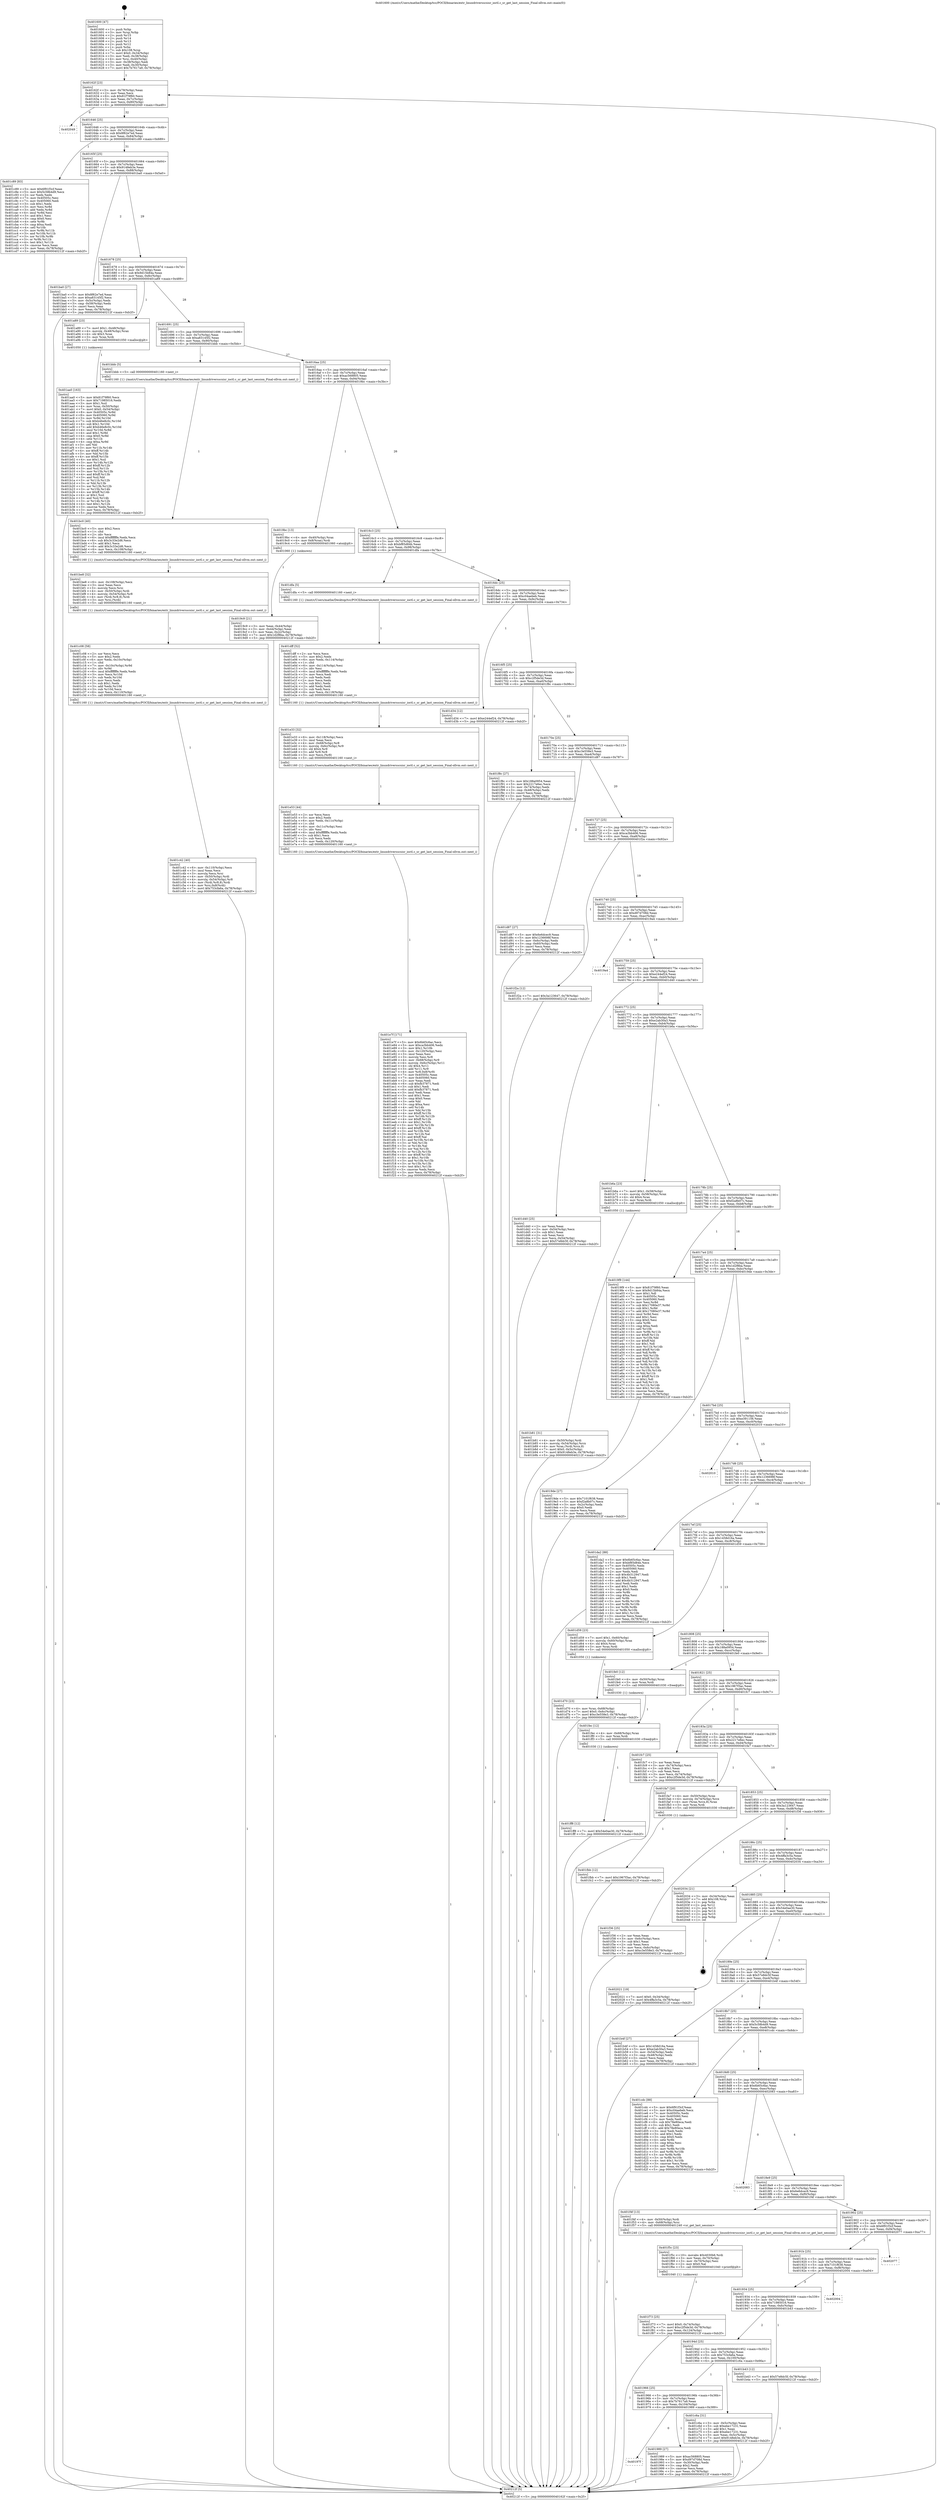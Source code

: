 digraph "0x401600" {
  label = "0x401600 (/mnt/c/Users/mathe/Desktop/tcc/POCII/binaries/extr_linuxdriversscsisr_ioctl.c_sr_get_last_session_Final-ollvm.out::main(0))"
  labelloc = "t"
  node[shape=record]

  Entry [label="",width=0.3,height=0.3,shape=circle,fillcolor=black,style=filled]
  "0x40162f" [label="{
     0x40162f [23]\l
     | [instrs]\l
     &nbsp;&nbsp;0x40162f \<+3\>: mov -0x78(%rbp),%eax\l
     &nbsp;&nbsp;0x401632 \<+2\>: mov %eax,%ecx\l
     &nbsp;&nbsp;0x401634 \<+6\>: sub $0x81f79f60,%ecx\l
     &nbsp;&nbsp;0x40163a \<+3\>: mov %eax,-0x7c(%rbp)\l
     &nbsp;&nbsp;0x40163d \<+3\>: mov %ecx,-0x80(%rbp)\l
     &nbsp;&nbsp;0x401640 \<+6\>: je 0000000000402049 \<main+0xa49\>\l
  }"]
  "0x402049" [label="{
     0x402049\l
  }", style=dashed]
  "0x401646" [label="{
     0x401646 [25]\l
     | [instrs]\l
     &nbsp;&nbsp;0x401646 \<+5\>: jmp 000000000040164b \<main+0x4b\>\l
     &nbsp;&nbsp;0x40164b \<+3\>: mov -0x7c(%rbp),%eax\l
     &nbsp;&nbsp;0x40164e \<+5\>: sub $0x8f62e7ed,%eax\l
     &nbsp;&nbsp;0x401653 \<+6\>: mov %eax,-0x84(%rbp)\l
     &nbsp;&nbsp;0x401659 \<+6\>: je 0000000000401c89 \<main+0x689\>\l
  }"]
  Exit [label="",width=0.3,height=0.3,shape=circle,fillcolor=black,style=filled,peripheries=2]
  "0x401c89" [label="{
     0x401c89 [83]\l
     | [instrs]\l
     &nbsp;&nbsp;0x401c89 \<+5\>: mov $0x6f91f3cf,%eax\l
     &nbsp;&nbsp;0x401c8e \<+5\>: mov $0x5c58b4d9,%ecx\l
     &nbsp;&nbsp;0x401c93 \<+2\>: xor %edx,%edx\l
     &nbsp;&nbsp;0x401c95 \<+7\>: mov 0x40505c,%esi\l
     &nbsp;&nbsp;0x401c9c \<+7\>: mov 0x405060,%edi\l
     &nbsp;&nbsp;0x401ca3 \<+3\>: sub $0x1,%edx\l
     &nbsp;&nbsp;0x401ca6 \<+3\>: mov %esi,%r8d\l
     &nbsp;&nbsp;0x401ca9 \<+3\>: add %edx,%r8d\l
     &nbsp;&nbsp;0x401cac \<+4\>: imul %r8d,%esi\l
     &nbsp;&nbsp;0x401cb0 \<+3\>: and $0x1,%esi\l
     &nbsp;&nbsp;0x401cb3 \<+3\>: cmp $0x0,%esi\l
     &nbsp;&nbsp;0x401cb6 \<+4\>: sete %r9b\l
     &nbsp;&nbsp;0x401cba \<+3\>: cmp $0xa,%edi\l
     &nbsp;&nbsp;0x401cbd \<+4\>: setl %r10b\l
     &nbsp;&nbsp;0x401cc1 \<+3\>: mov %r9b,%r11b\l
     &nbsp;&nbsp;0x401cc4 \<+3\>: and %r10b,%r11b\l
     &nbsp;&nbsp;0x401cc7 \<+3\>: xor %r10b,%r9b\l
     &nbsp;&nbsp;0x401cca \<+3\>: or %r9b,%r11b\l
     &nbsp;&nbsp;0x401ccd \<+4\>: test $0x1,%r11b\l
     &nbsp;&nbsp;0x401cd1 \<+3\>: cmovne %ecx,%eax\l
     &nbsp;&nbsp;0x401cd4 \<+3\>: mov %eax,-0x78(%rbp)\l
     &nbsp;&nbsp;0x401cd7 \<+5\>: jmp 000000000040212f \<main+0xb2f\>\l
  }"]
  "0x40165f" [label="{
     0x40165f [25]\l
     | [instrs]\l
     &nbsp;&nbsp;0x40165f \<+5\>: jmp 0000000000401664 \<main+0x64\>\l
     &nbsp;&nbsp;0x401664 \<+3\>: mov -0x7c(%rbp),%eax\l
     &nbsp;&nbsp;0x401667 \<+5\>: sub $0x9148eb3e,%eax\l
     &nbsp;&nbsp;0x40166c \<+6\>: mov %eax,-0x88(%rbp)\l
     &nbsp;&nbsp;0x401672 \<+6\>: je 0000000000401ba0 \<main+0x5a0\>\l
  }"]
  "0x401ff8" [label="{
     0x401ff8 [12]\l
     | [instrs]\l
     &nbsp;&nbsp;0x401ff8 \<+7\>: movl $0x54e0ae30,-0x78(%rbp)\l
     &nbsp;&nbsp;0x401fff \<+5\>: jmp 000000000040212f \<main+0xb2f\>\l
  }"]
  "0x401ba0" [label="{
     0x401ba0 [27]\l
     | [instrs]\l
     &nbsp;&nbsp;0x401ba0 \<+5\>: mov $0x8f62e7ed,%eax\l
     &nbsp;&nbsp;0x401ba5 \<+5\>: mov $0xa83145f2,%ecx\l
     &nbsp;&nbsp;0x401baa \<+3\>: mov -0x5c(%rbp),%edx\l
     &nbsp;&nbsp;0x401bad \<+3\>: cmp -0x58(%rbp),%edx\l
     &nbsp;&nbsp;0x401bb0 \<+3\>: cmovl %ecx,%eax\l
     &nbsp;&nbsp;0x401bb3 \<+3\>: mov %eax,-0x78(%rbp)\l
     &nbsp;&nbsp;0x401bb6 \<+5\>: jmp 000000000040212f \<main+0xb2f\>\l
  }"]
  "0x401678" [label="{
     0x401678 [25]\l
     | [instrs]\l
     &nbsp;&nbsp;0x401678 \<+5\>: jmp 000000000040167d \<main+0x7d\>\l
     &nbsp;&nbsp;0x40167d \<+3\>: mov -0x7c(%rbp),%eax\l
     &nbsp;&nbsp;0x401680 \<+5\>: sub $0x9d15b84a,%eax\l
     &nbsp;&nbsp;0x401685 \<+6\>: mov %eax,-0x8c(%rbp)\l
     &nbsp;&nbsp;0x40168b \<+6\>: je 0000000000401a89 \<main+0x489\>\l
  }"]
  "0x401fec" [label="{
     0x401fec [12]\l
     | [instrs]\l
     &nbsp;&nbsp;0x401fec \<+4\>: mov -0x68(%rbp),%rax\l
     &nbsp;&nbsp;0x401ff0 \<+3\>: mov %rax,%rdi\l
     &nbsp;&nbsp;0x401ff3 \<+5\>: call 0000000000401030 \<free@plt\>\l
     | [calls]\l
     &nbsp;&nbsp;0x401030 \{1\} (unknown)\l
  }"]
  "0x401a89" [label="{
     0x401a89 [23]\l
     | [instrs]\l
     &nbsp;&nbsp;0x401a89 \<+7\>: movl $0x1,-0x48(%rbp)\l
     &nbsp;&nbsp;0x401a90 \<+4\>: movslq -0x48(%rbp),%rax\l
     &nbsp;&nbsp;0x401a94 \<+4\>: shl $0x3,%rax\l
     &nbsp;&nbsp;0x401a98 \<+3\>: mov %rax,%rdi\l
     &nbsp;&nbsp;0x401a9b \<+5\>: call 0000000000401050 \<malloc@plt\>\l
     | [calls]\l
     &nbsp;&nbsp;0x401050 \{1\} (unknown)\l
  }"]
  "0x401691" [label="{
     0x401691 [25]\l
     | [instrs]\l
     &nbsp;&nbsp;0x401691 \<+5\>: jmp 0000000000401696 \<main+0x96\>\l
     &nbsp;&nbsp;0x401696 \<+3\>: mov -0x7c(%rbp),%eax\l
     &nbsp;&nbsp;0x401699 \<+5\>: sub $0xa83145f2,%eax\l
     &nbsp;&nbsp;0x40169e \<+6\>: mov %eax,-0x90(%rbp)\l
     &nbsp;&nbsp;0x4016a4 \<+6\>: je 0000000000401bbb \<main+0x5bb\>\l
  }"]
  "0x401fbb" [label="{
     0x401fbb [12]\l
     | [instrs]\l
     &nbsp;&nbsp;0x401fbb \<+7\>: movl $0x1967f3ac,-0x78(%rbp)\l
     &nbsp;&nbsp;0x401fc2 \<+5\>: jmp 000000000040212f \<main+0xb2f\>\l
  }"]
  "0x401bbb" [label="{
     0x401bbb [5]\l
     | [instrs]\l
     &nbsp;&nbsp;0x401bbb \<+5\>: call 0000000000401160 \<next_i\>\l
     | [calls]\l
     &nbsp;&nbsp;0x401160 \{1\} (/mnt/c/Users/mathe/Desktop/tcc/POCII/binaries/extr_linuxdriversscsisr_ioctl.c_sr_get_last_session_Final-ollvm.out::next_i)\l
  }"]
  "0x4016aa" [label="{
     0x4016aa [25]\l
     | [instrs]\l
     &nbsp;&nbsp;0x4016aa \<+5\>: jmp 00000000004016af \<main+0xaf\>\l
     &nbsp;&nbsp;0x4016af \<+3\>: mov -0x7c(%rbp),%eax\l
     &nbsp;&nbsp;0x4016b2 \<+5\>: sub $0xac568805,%eax\l
     &nbsp;&nbsp;0x4016b7 \<+6\>: mov %eax,-0x94(%rbp)\l
     &nbsp;&nbsp;0x4016bd \<+6\>: je 00000000004019bc \<main+0x3bc\>\l
  }"]
  "0x401f73" [label="{
     0x401f73 [25]\l
     | [instrs]\l
     &nbsp;&nbsp;0x401f73 \<+7\>: movl $0x0,-0x74(%rbp)\l
     &nbsp;&nbsp;0x401f7a \<+7\>: movl $0xc2f5de3d,-0x78(%rbp)\l
     &nbsp;&nbsp;0x401f81 \<+6\>: mov %eax,-0x124(%rbp)\l
     &nbsp;&nbsp;0x401f87 \<+5\>: jmp 000000000040212f \<main+0xb2f\>\l
  }"]
  "0x4019bc" [label="{
     0x4019bc [13]\l
     | [instrs]\l
     &nbsp;&nbsp;0x4019bc \<+4\>: mov -0x40(%rbp),%rax\l
     &nbsp;&nbsp;0x4019c0 \<+4\>: mov 0x8(%rax),%rdi\l
     &nbsp;&nbsp;0x4019c4 \<+5\>: call 0000000000401060 \<atoi@plt\>\l
     | [calls]\l
     &nbsp;&nbsp;0x401060 \{1\} (unknown)\l
  }"]
  "0x4016c3" [label="{
     0x4016c3 [25]\l
     | [instrs]\l
     &nbsp;&nbsp;0x4016c3 \<+5\>: jmp 00000000004016c8 \<main+0xc8\>\l
     &nbsp;&nbsp;0x4016c8 \<+3\>: mov -0x7c(%rbp),%eax\l
     &nbsp;&nbsp;0x4016cb \<+5\>: sub $0xbf85d84b,%eax\l
     &nbsp;&nbsp;0x4016d0 \<+6\>: mov %eax,-0x98(%rbp)\l
     &nbsp;&nbsp;0x4016d6 \<+6\>: je 0000000000401dfa \<main+0x7fa\>\l
  }"]
  "0x401f5c" [label="{
     0x401f5c [23]\l
     | [instrs]\l
     &nbsp;&nbsp;0x401f5c \<+10\>: movabs $0x4030b6,%rdi\l
     &nbsp;&nbsp;0x401f66 \<+3\>: mov %eax,-0x70(%rbp)\l
     &nbsp;&nbsp;0x401f69 \<+3\>: mov -0x70(%rbp),%esi\l
     &nbsp;&nbsp;0x401f6c \<+2\>: mov $0x0,%al\l
     &nbsp;&nbsp;0x401f6e \<+5\>: call 0000000000401040 \<printf@plt\>\l
     | [calls]\l
     &nbsp;&nbsp;0x401040 \{1\} (unknown)\l
  }"]
  "0x401dfa" [label="{
     0x401dfa [5]\l
     | [instrs]\l
     &nbsp;&nbsp;0x401dfa \<+5\>: call 0000000000401160 \<next_i\>\l
     | [calls]\l
     &nbsp;&nbsp;0x401160 \{1\} (/mnt/c/Users/mathe/Desktop/tcc/POCII/binaries/extr_linuxdriversscsisr_ioctl.c_sr_get_last_session_Final-ollvm.out::next_i)\l
  }"]
  "0x4016dc" [label="{
     0x4016dc [25]\l
     | [instrs]\l
     &nbsp;&nbsp;0x4016dc \<+5\>: jmp 00000000004016e1 \<main+0xe1\>\l
     &nbsp;&nbsp;0x4016e1 \<+3\>: mov -0x7c(%rbp),%eax\l
     &nbsp;&nbsp;0x4016e4 \<+5\>: sub $0xc04aebeb,%eax\l
     &nbsp;&nbsp;0x4016e9 \<+6\>: mov %eax,-0x9c(%rbp)\l
     &nbsp;&nbsp;0x4016ef \<+6\>: je 0000000000401d34 \<main+0x734\>\l
  }"]
  "0x401e7f" [label="{
     0x401e7f [171]\l
     | [instrs]\l
     &nbsp;&nbsp;0x401e7f \<+5\>: mov $0x6b65c6ac,%ecx\l
     &nbsp;&nbsp;0x401e84 \<+5\>: mov $0xca3bb406,%edx\l
     &nbsp;&nbsp;0x401e89 \<+3\>: mov $0x1,%r10b\l
     &nbsp;&nbsp;0x401e8c \<+6\>: mov -0x120(%rbp),%esi\l
     &nbsp;&nbsp;0x401e92 \<+3\>: imul %eax,%esi\l
     &nbsp;&nbsp;0x401e95 \<+3\>: movslq %esi,%r8\l
     &nbsp;&nbsp;0x401e98 \<+4\>: mov -0x68(%rbp),%r9\l
     &nbsp;&nbsp;0x401e9c \<+4\>: movslq -0x6c(%rbp),%r11\l
     &nbsp;&nbsp;0x401ea0 \<+4\>: shl $0x4,%r11\l
     &nbsp;&nbsp;0x401ea4 \<+3\>: add %r11,%r9\l
     &nbsp;&nbsp;0x401ea7 \<+4\>: mov %r8,0x8(%r9)\l
     &nbsp;&nbsp;0x401eab \<+7\>: mov 0x40505c,%eax\l
     &nbsp;&nbsp;0x401eb2 \<+7\>: mov 0x405060,%esi\l
     &nbsp;&nbsp;0x401eb9 \<+2\>: mov %eax,%edi\l
     &nbsp;&nbsp;0x401ebb \<+6\>: sub $0xfb37871,%edi\l
     &nbsp;&nbsp;0x401ec1 \<+3\>: sub $0x1,%edi\l
     &nbsp;&nbsp;0x401ec4 \<+6\>: add $0xfb37871,%edi\l
     &nbsp;&nbsp;0x401eca \<+3\>: imul %edi,%eax\l
     &nbsp;&nbsp;0x401ecd \<+3\>: and $0x1,%eax\l
     &nbsp;&nbsp;0x401ed0 \<+3\>: cmp $0x0,%eax\l
     &nbsp;&nbsp;0x401ed3 \<+3\>: sete %bl\l
     &nbsp;&nbsp;0x401ed6 \<+3\>: cmp $0xa,%esi\l
     &nbsp;&nbsp;0x401ed9 \<+4\>: setl %r14b\l
     &nbsp;&nbsp;0x401edd \<+3\>: mov %bl,%r15b\l
     &nbsp;&nbsp;0x401ee0 \<+4\>: xor $0xff,%r15b\l
     &nbsp;&nbsp;0x401ee4 \<+3\>: mov %r14b,%r12b\l
     &nbsp;&nbsp;0x401ee7 \<+4\>: xor $0xff,%r12b\l
     &nbsp;&nbsp;0x401eeb \<+4\>: xor $0x1,%r10b\l
     &nbsp;&nbsp;0x401eef \<+3\>: mov %r15b,%r13b\l
     &nbsp;&nbsp;0x401ef2 \<+4\>: and $0xff,%r13b\l
     &nbsp;&nbsp;0x401ef6 \<+3\>: and %r10b,%bl\l
     &nbsp;&nbsp;0x401ef9 \<+3\>: mov %r12b,%al\l
     &nbsp;&nbsp;0x401efc \<+2\>: and $0xff,%al\l
     &nbsp;&nbsp;0x401efe \<+3\>: and %r10b,%r14b\l
     &nbsp;&nbsp;0x401f01 \<+3\>: or %bl,%r13b\l
     &nbsp;&nbsp;0x401f04 \<+3\>: or %r14b,%al\l
     &nbsp;&nbsp;0x401f07 \<+3\>: xor %al,%r13b\l
     &nbsp;&nbsp;0x401f0a \<+3\>: or %r12b,%r15b\l
     &nbsp;&nbsp;0x401f0d \<+4\>: xor $0xff,%r15b\l
     &nbsp;&nbsp;0x401f11 \<+4\>: or $0x1,%r10b\l
     &nbsp;&nbsp;0x401f15 \<+3\>: and %r10b,%r15b\l
     &nbsp;&nbsp;0x401f18 \<+3\>: or %r15b,%r13b\l
     &nbsp;&nbsp;0x401f1b \<+4\>: test $0x1,%r13b\l
     &nbsp;&nbsp;0x401f1f \<+3\>: cmovne %edx,%ecx\l
     &nbsp;&nbsp;0x401f22 \<+3\>: mov %ecx,-0x78(%rbp)\l
     &nbsp;&nbsp;0x401f25 \<+5\>: jmp 000000000040212f \<main+0xb2f\>\l
  }"]
  "0x401d34" [label="{
     0x401d34 [12]\l
     | [instrs]\l
     &nbsp;&nbsp;0x401d34 \<+7\>: movl $0xe244ef24,-0x78(%rbp)\l
     &nbsp;&nbsp;0x401d3b \<+5\>: jmp 000000000040212f \<main+0xb2f\>\l
  }"]
  "0x4016f5" [label="{
     0x4016f5 [25]\l
     | [instrs]\l
     &nbsp;&nbsp;0x4016f5 \<+5\>: jmp 00000000004016fa \<main+0xfa\>\l
     &nbsp;&nbsp;0x4016fa \<+3\>: mov -0x7c(%rbp),%eax\l
     &nbsp;&nbsp;0x4016fd \<+5\>: sub $0xc2f5de3d,%eax\l
     &nbsp;&nbsp;0x401702 \<+6\>: mov %eax,-0xa0(%rbp)\l
     &nbsp;&nbsp;0x401708 \<+6\>: je 0000000000401f8c \<main+0x98c\>\l
  }"]
  "0x401e53" [label="{
     0x401e53 [44]\l
     | [instrs]\l
     &nbsp;&nbsp;0x401e53 \<+2\>: xor %ecx,%ecx\l
     &nbsp;&nbsp;0x401e55 \<+5\>: mov $0x2,%edx\l
     &nbsp;&nbsp;0x401e5a \<+6\>: mov %edx,-0x11c(%rbp)\l
     &nbsp;&nbsp;0x401e60 \<+1\>: cltd\l
     &nbsp;&nbsp;0x401e61 \<+6\>: mov -0x11c(%rbp),%esi\l
     &nbsp;&nbsp;0x401e67 \<+2\>: idiv %esi\l
     &nbsp;&nbsp;0x401e69 \<+6\>: imul $0xfffffffe,%edx,%edx\l
     &nbsp;&nbsp;0x401e6f \<+3\>: sub $0x1,%ecx\l
     &nbsp;&nbsp;0x401e72 \<+2\>: sub %ecx,%edx\l
     &nbsp;&nbsp;0x401e74 \<+6\>: mov %edx,-0x120(%rbp)\l
     &nbsp;&nbsp;0x401e7a \<+5\>: call 0000000000401160 \<next_i\>\l
     | [calls]\l
     &nbsp;&nbsp;0x401160 \{1\} (/mnt/c/Users/mathe/Desktop/tcc/POCII/binaries/extr_linuxdriversscsisr_ioctl.c_sr_get_last_session_Final-ollvm.out::next_i)\l
  }"]
  "0x401f8c" [label="{
     0x401f8c [27]\l
     | [instrs]\l
     &nbsp;&nbsp;0x401f8c \<+5\>: mov $0x188a0954,%eax\l
     &nbsp;&nbsp;0x401f91 \<+5\>: mov $0x2217e6ec,%ecx\l
     &nbsp;&nbsp;0x401f96 \<+3\>: mov -0x74(%rbp),%edx\l
     &nbsp;&nbsp;0x401f99 \<+3\>: cmp -0x48(%rbp),%edx\l
     &nbsp;&nbsp;0x401f9c \<+3\>: cmovl %ecx,%eax\l
     &nbsp;&nbsp;0x401f9f \<+3\>: mov %eax,-0x78(%rbp)\l
     &nbsp;&nbsp;0x401fa2 \<+5\>: jmp 000000000040212f \<main+0xb2f\>\l
  }"]
  "0x40170e" [label="{
     0x40170e [25]\l
     | [instrs]\l
     &nbsp;&nbsp;0x40170e \<+5\>: jmp 0000000000401713 \<main+0x113\>\l
     &nbsp;&nbsp;0x401713 \<+3\>: mov -0x7c(%rbp),%eax\l
     &nbsp;&nbsp;0x401716 \<+5\>: sub $0xc3e558e3,%eax\l
     &nbsp;&nbsp;0x40171b \<+6\>: mov %eax,-0xa4(%rbp)\l
     &nbsp;&nbsp;0x401721 \<+6\>: je 0000000000401d87 \<main+0x787\>\l
  }"]
  "0x401e33" [label="{
     0x401e33 [32]\l
     | [instrs]\l
     &nbsp;&nbsp;0x401e33 \<+6\>: mov -0x118(%rbp),%ecx\l
     &nbsp;&nbsp;0x401e39 \<+3\>: imul %eax,%ecx\l
     &nbsp;&nbsp;0x401e3c \<+4\>: mov -0x68(%rbp),%r8\l
     &nbsp;&nbsp;0x401e40 \<+4\>: movslq -0x6c(%rbp),%r9\l
     &nbsp;&nbsp;0x401e44 \<+4\>: shl $0x4,%r9\l
     &nbsp;&nbsp;0x401e48 \<+3\>: add %r9,%r8\l
     &nbsp;&nbsp;0x401e4b \<+3\>: mov %ecx,(%r8)\l
     &nbsp;&nbsp;0x401e4e \<+5\>: call 0000000000401160 \<next_i\>\l
     | [calls]\l
     &nbsp;&nbsp;0x401160 \{1\} (/mnt/c/Users/mathe/Desktop/tcc/POCII/binaries/extr_linuxdriversscsisr_ioctl.c_sr_get_last_session_Final-ollvm.out::next_i)\l
  }"]
  "0x401d87" [label="{
     0x401d87 [27]\l
     | [instrs]\l
     &nbsp;&nbsp;0x401d87 \<+5\>: mov $0x6e6dcec9,%eax\l
     &nbsp;&nbsp;0x401d8c \<+5\>: mov $0x1236698f,%ecx\l
     &nbsp;&nbsp;0x401d91 \<+3\>: mov -0x6c(%rbp),%edx\l
     &nbsp;&nbsp;0x401d94 \<+3\>: cmp -0x60(%rbp),%edx\l
     &nbsp;&nbsp;0x401d97 \<+3\>: cmovl %ecx,%eax\l
     &nbsp;&nbsp;0x401d9a \<+3\>: mov %eax,-0x78(%rbp)\l
     &nbsp;&nbsp;0x401d9d \<+5\>: jmp 000000000040212f \<main+0xb2f\>\l
  }"]
  "0x401727" [label="{
     0x401727 [25]\l
     | [instrs]\l
     &nbsp;&nbsp;0x401727 \<+5\>: jmp 000000000040172c \<main+0x12c\>\l
     &nbsp;&nbsp;0x40172c \<+3\>: mov -0x7c(%rbp),%eax\l
     &nbsp;&nbsp;0x40172f \<+5\>: sub $0xca3bb406,%eax\l
     &nbsp;&nbsp;0x401734 \<+6\>: mov %eax,-0xa8(%rbp)\l
     &nbsp;&nbsp;0x40173a \<+6\>: je 0000000000401f2a \<main+0x92a\>\l
  }"]
  "0x401dff" [label="{
     0x401dff [52]\l
     | [instrs]\l
     &nbsp;&nbsp;0x401dff \<+2\>: xor %ecx,%ecx\l
     &nbsp;&nbsp;0x401e01 \<+5\>: mov $0x2,%edx\l
     &nbsp;&nbsp;0x401e06 \<+6\>: mov %edx,-0x114(%rbp)\l
     &nbsp;&nbsp;0x401e0c \<+1\>: cltd\l
     &nbsp;&nbsp;0x401e0d \<+6\>: mov -0x114(%rbp),%esi\l
     &nbsp;&nbsp;0x401e13 \<+2\>: idiv %esi\l
     &nbsp;&nbsp;0x401e15 \<+6\>: imul $0xfffffffe,%edx,%edx\l
     &nbsp;&nbsp;0x401e1b \<+2\>: mov %ecx,%edi\l
     &nbsp;&nbsp;0x401e1d \<+2\>: sub %edx,%edi\l
     &nbsp;&nbsp;0x401e1f \<+2\>: mov %ecx,%edx\l
     &nbsp;&nbsp;0x401e21 \<+3\>: sub $0x1,%edx\l
     &nbsp;&nbsp;0x401e24 \<+2\>: add %edx,%edi\l
     &nbsp;&nbsp;0x401e26 \<+2\>: sub %edi,%ecx\l
     &nbsp;&nbsp;0x401e28 \<+6\>: mov %ecx,-0x118(%rbp)\l
     &nbsp;&nbsp;0x401e2e \<+5\>: call 0000000000401160 \<next_i\>\l
     | [calls]\l
     &nbsp;&nbsp;0x401160 \{1\} (/mnt/c/Users/mathe/Desktop/tcc/POCII/binaries/extr_linuxdriversscsisr_ioctl.c_sr_get_last_session_Final-ollvm.out::next_i)\l
  }"]
  "0x401f2a" [label="{
     0x401f2a [12]\l
     | [instrs]\l
     &nbsp;&nbsp;0x401f2a \<+7\>: movl $0x3a123647,-0x78(%rbp)\l
     &nbsp;&nbsp;0x401f31 \<+5\>: jmp 000000000040212f \<main+0xb2f\>\l
  }"]
  "0x401740" [label="{
     0x401740 [25]\l
     | [instrs]\l
     &nbsp;&nbsp;0x401740 \<+5\>: jmp 0000000000401745 \<main+0x145\>\l
     &nbsp;&nbsp;0x401745 \<+3\>: mov -0x7c(%rbp),%eax\l
     &nbsp;&nbsp;0x401748 \<+5\>: sub $0xd97d708d,%eax\l
     &nbsp;&nbsp;0x40174d \<+6\>: mov %eax,-0xac(%rbp)\l
     &nbsp;&nbsp;0x401753 \<+6\>: je 00000000004019a4 \<main+0x3a4\>\l
  }"]
  "0x401d70" [label="{
     0x401d70 [23]\l
     | [instrs]\l
     &nbsp;&nbsp;0x401d70 \<+4\>: mov %rax,-0x68(%rbp)\l
     &nbsp;&nbsp;0x401d74 \<+7\>: movl $0x0,-0x6c(%rbp)\l
     &nbsp;&nbsp;0x401d7b \<+7\>: movl $0xc3e558e3,-0x78(%rbp)\l
     &nbsp;&nbsp;0x401d82 \<+5\>: jmp 000000000040212f \<main+0xb2f\>\l
  }"]
  "0x4019a4" [label="{
     0x4019a4\l
  }", style=dashed]
  "0x401759" [label="{
     0x401759 [25]\l
     | [instrs]\l
     &nbsp;&nbsp;0x401759 \<+5\>: jmp 000000000040175e \<main+0x15e\>\l
     &nbsp;&nbsp;0x40175e \<+3\>: mov -0x7c(%rbp),%eax\l
     &nbsp;&nbsp;0x401761 \<+5\>: sub $0xe244ef24,%eax\l
     &nbsp;&nbsp;0x401766 \<+6\>: mov %eax,-0xb0(%rbp)\l
     &nbsp;&nbsp;0x40176c \<+6\>: je 0000000000401d40 \<main+0x740\>\l
  }"]
  "0x401c42" [label="{
     0x401c42 [40]\l
     | [instrs]\l
     &nbsp;&nbsp;0x401c42 \<+6\>: mov -0x110(%rbp),%ecx\l
     &nbsp;&nbsp;0x401c48 \<+3\>: imul %eax,%ecx\l
     &nbsp;&nbsp;0x401c4b \<+3\>: movslq %ecx,%rsi\l
     &nbsp;&nbsp;0x401c4e \<+4\>: mov -0x50(%rbp),%rdi\l
     &nbsp;&nbsp;0x401c52 \<+4\>: movslq -0x54(%rbp),%r8\l
     &nbsp;&nbsp;0x401c56 \<+4\>: mov (%rdi,%r8,8),%rdi\l
     &nbsp;&nbsp;0x401c5a \<+4\>: mov %rsi,0x8(%rdi)\l
     &nbsp;&nbsp;0x401c5e \<+7\>: movl $0x753cfa6a,-0x78(%rbp)\l
     &nbsp;&nbsp;0x401c65 \<+5\>: jmp 000000000040212f \<main+0xb2f\>\l
  }"]
  "0x401d40" [label="{
     0x401d40 [25]\l
     | [instrs]\l
     &nbsp;&nbsp;0x401d40 \<+2\>: xor %eax,%eax\l
     &nbsp;&nbsp;0x401d42 \<+3\>: mov -0x54(%rbp),%ecx\l
     &nbsp;&nbsp;0x401d45 \<+3\>: sub $0x1,%eax\l
     &nbsp;&nbsp;0x401d48 \<+2\>: sub %eax,%ecx\l
     &nbsp;&nbsp;0x401d4a \<+3\>: mov %ecx,-0x54(%rbp)\l
     &nbsp;&nbsp;0x401d4d \<+7\>: movl $0x57e8dc5f,-0x78(%rbp)\l
     &nbsp;&nbsp;0x401d54 \<+5\>: jmp 000000000040212f \<main+0xb2f\>\l
  }"]
  "0x401772" [label="{
     0x401772 [25]\l
     | [instrs]\l
     &nbsp;&nbsp;0x401772 \<+5\>: jmp 0000000000401777 \<main+0x177\>\l
     &nbsp;&nbsp;0x401777 \<+3\>: mov -0x7c(%rbp),%eax\l
     &nbsp;&nbsp;0x40177a \<+5\>: sub $0xe2ab30a3,%eax\l
     &nbsp;&nbsp;0x40177f \<+6\>: mov %eax,-0xb4(%rbp)\l
     &nbsp;&nbsp;0x401785 \<+6\>: je 0000000000401b6a \<main+0x56a\>\l
  }"]
  "0x401c08" [label="{
     0x401c08 [58]\l
     | [instrs]\l
     &nbsp;&nbsp;0x401c08 \<+2\>: xor %ecx,%ecx\l
     &nbsp;&nbsp;0x401c0a \<+5\>: mov $0x2,%edx\l
     &nbsp;&nbsp;0x401c0f \<+6\>: mov %edx,-0x10c(%rbp)\l
     &nbsp;&nbsp;0x401c15 \<+1\>: cltd\l
     &nbsp;&nbsp;0x401c16 \<+7\>: mov -0x10c(%rbp),%r9d\l
     &nbsp;&nbsp;0x401c1d \<+3\>: idiv %r9d\l
     &nbsp;&nbsp;0x401c20 \<+6\>: imul $0xfffffffe,%edx,%edx\l
     &nbsp;&nbsp;0x401c26 \<+3\>: mov %ecx,%r10d\l
     &nbsp;&nbsp;0x401c29 \<+3\>: sub %edx,%r10d\l
     &nbsp;&nbsp;0x401c2c \<+2\>: mov %ecx,%edx\l
     &nbsp;&nbsp;0x401c2e \<+3\>: sub $0x1,%edx\l
     &nbsp;&nbsp;0x401c31 \<+3\>: add %edx,%r10d\l
     &nbsp;&nbsp;0x401c34 \<+3\>: sub %r10d,%ecx\l
     &nbsp;&nbsp;0x401c37 \<+6\>: mov %ecx,-0x110(%rbp)\l
     &nbsp;&nbsp;0x401c3d \<+5\>: call 0000000000401160 \<next_i\>\l
     | [calls]\l
     &nbsp;&nbsp;0x401160 \{1\} (/mnt/c/Users/mathe/Desktop/tcc/POCII/binaries/extr_linuxdriversscsisr_ioctl.c_sr_get_last_session_Final-ollvm.out::next_i)\l
  }"]
  "0x401b6a" [label="{
     0x401b6a [23]\l
     | [instrs]\l
     &nbsp;&nbsp;0x401b6a \<+7\>: movl $0x1,-0x58(%rbp)\l
     &nbsp;&nbsp;0x401b71 \<+4\>: movslq -0x58(%rbp),%rax\l
     &nbsp;&nbsp;0x401b75 \<+4\>: shl $0x4,%rax\l
     &nbsp;&nbsp;0x401b79 \<+3\>: mov %rax,%rdi\l
     &nbsp;&nbsp;0x401b7c \<+5\>: call 0000000000401050 \<malloc@plt\>\l
     | [calls]\l
     &nbsp;&nbsp;0x401050 \{1\} (unknown)\l
  }"]
  "0x40178b" [label="{
     0x40178b [25]\l
     | [instrs]\l
     &nbsp;&nbsp;0x40178b \<+5\>: jmp 0000000000401790 \<main+0x190\>\l
     &nbsp;&nbsp;0x401790 \<+3\>: mov -0x7c(%rbp),%eax\l
     &nbsp;&nbsp;0x401793 \<+5\>: sub $0xf2a8b07c,%eax\l
     &nbsp;&nbsp;0x401798 \<+6\>: mov %eax,-0xb8(%rbp)\l
     &nbsp;&nbsp;0x40179e \<+6\>: je 00000000004019f9 \<main+0x3f9\>\l
  }"]
  "0x401be8" [label="{
     0x401be8 [32]\l
     | [instrs]\l
     &nbsp;&nbsp;0x401be8 \<+6\>: mov -0x108(%rbp),%ecx\l
     &nbsp;&nbsp;0x401bee \<+3\>: imul %eax,%ecx\l
     &nbsp;&nbsp;0x401bf1 \<+3\>: movslq %ecx,%rsi\l
     &nbsp;&nbsp;0x401bf4 \<+4\>: mov -0x50(%rbp),%rdi\l
     &nbsp;&nbsp;0x401bf8 \<+4\>: movslq -0x54(%rbp),%r8\l
     &nbsp;&nbsp;0x401bfc \<+4\>: mov (%rdi,%r8,8),%rdi\l
     &nbsp;&nbsp;0x401c00 \<+3\>: mov %rsi,(%rdi)\l
     &nbsp;&nbsp;0x401c03 \<+5\>: call 0000000000401160 \<next_i\>\l
     | [calls]\l
     &nbsp;&nbsp;0x401160 \{1\} (/mnt/c/Users/mathe/Desktop/tcc/POCII/binaries/extr_linuxdriversscsisr_ioctl.c_sr_get_last_session_Final-ollvm.out::next_i)\l
  }"]
  "0x4019f9" [label="{
     0x4019f9 [144]\l
     | [instrs]\l
     &nbsp;&nbsp;0x4019f9 \<+5\>: mov $0x81f79f60,%eax\l
     &nbsp;&nbsp;0x4019fe \<+5\>: mov $0x9d15b84a,%ecx\l
     &nbsp;&nbsp;0x401a03 \<+2\>: mov $0x1,%dl\l
     &nbsp;&nbsp;0x401a05 \<+7\>: mov 0x40505c,%esi\l
     &nbsp;&nbsp;0x401a0c \<+7\>: mov 0x405060,%edi\l
     &nbsp;&nbsp;0x401a13 \<+3\>: mov %esi,%r8d\l
     &nbsp;&nbsp;0x401a16 \<+7\>: sub $0x17080e37,%r8d\l
     &nbsp;&nbsp;0x401a1d \<+4\>: sub $0x1,%r8d\l
     &nbsp;&nbsp;0x401a21 \<+7\>: add $0x17080e37,%r8d\l
     &nbsp;&nbsp;0x401a28 \<+4\>: imul %r8d,%esi\l
     &nbsp;&nbsp;0x401a2c \<+3\>: and $0x1,%esi\l
     &nbsp;&nbsp;0x401a2f \<+3\>: cmp $0x0,%esi\l
     &nbsp;&nbsp;0x401a32 \<+4\>: sete %r9b\l
     &nbsp;&nbsp;0x401a36 \<+3\>: cmp $0xa,%edi\l
     &nbsp;&nbsp;0x401a39 \<+4\>: setl %r10b\l
     &nbsp;&nbsp;0x401a3d \<+3\>: mov %r9b,%r11b\l
     &nbsp;&nbsp;0x401a40 \<+4\>: xor $0xff,%r11b\l
     &nbsp;&nbsp;0x401a44 \<+3\>: mov %r10b,%bl\l
     &nbsp;&nbsp;0x401a47 \<+3\>: xor $0xff,%bl\l
     &nbsp;&nbsp;0x401a4a \<+3\>: xor $0x1,%dl\l
     &nbsp;&nbsp;0x401a4d \<+3\>: mov %r11b,%r14b\l
     &nbsp;&nbsp;0x401a50 \<+4\>: and $0xff,%r14b\l
     &nbsp;&nbsp;0x401a54 \<+3\>: and %dl,%r9b\l
     &nbsp;&nbsp;0x401a57 \<+3\>: mov %bl,%r15b\l
     &nbsp;&nbsp;0x401a5a \<+4\>: and $0xff,%r15b\l
     &nbsp;&nbsp;0x401a5e \<+3\>: and %dl,%r10b\l
     &nbsp;&nbsp;0x401a61 \<+3\>: or %r9b,%r14b\l
     &nbsp;&nbsp;0x401a64 \<+3\>: or %r10b,%r15b\l
     &nbsp;&nbsp;0x401a67 \<+3\>: xor %r15b,%r14b\l
     &nbsp;&nbsp;0x401a6a \<+3\>: or %bl,%r11b\l
     &nbsp;&nbsp;0x401a6d \<+4\>: xor $0xff,%r11b\l
     &nbsp;&nbsp;0x401a71 \<+3\>: or $0x1,%dl\l
     &nbsp;&nbsp;0x401a74 \<+3\>: and %dl,%r11b\l
     &nbsp;&nbsp;0x401a77 \<+3\>: or %r11b,%r14b\l
     &nbsp;&nbsp;0x401a7a \<+4\>: test $0x1,%r14b\l
     &nbsp;&nbsp;0x401a7e \<+3\>: cmovne %ecx,%eax\l
     &nbsp;&nbsp;0x401a81 \<+3\>: mov %eax,-0x78(%rbp)\l
     &nbsp;&nbsp;0x401a84 \<+5\>: jmp 000000000040212f \<main+0xb2f\>\l
  }"]
  "0x4017a4" [label="{
     0x4017a4 [25]\l
     | [instrs]\l
     &nbsp;&nbsp;0x4017a4 \<+5\>: jmp 00000000004017a9 \<main+0x1a9\>\l
     &nbsp;&nbsp;0x4017a9 \<+3\>: mov -0x7c(%rbp),%eax\l
     &nbsp;&nbsp;0x4017ac \<+5\>: sub $0x1d2f8ba,%eax\l
     &nbsp;&nbsp;0x4017b1 \<+6\>: mov %eax,-0xbc(%rbp)\l
     &nbsp;&nbsp;0x4017b7 \<+6\>: je 00000000004019de \<main+0x3de\>\l
  }"]
  "0x401bc0" [label="{
     0x401bc0 [40]\l
     | [instrs]\l
     &nbsp;&nbsp;0x401bc0 \<+5\>: mov $0x2,%ecx\l
     &nbsp;&nbsp;0x401bc5 \<+1\>: cltd\l
     &nbsp;&nbsp;0x401bc6 \<+2\>: idiv %ecx\l
     &nbsp;&nbsp;0x401bc8 \<+6\>: imul $0xfffffffe,%edx,%ecx\l
     &nbsp;&nbsp;0x401bce \<+6\>: sub $0x3c33e2d6,%ecx\l
     &nbsp;&nbsp;0x401bd4 \<+3\>: add $0x1,%ecx\l
     &nbsp;&nbsp;0x401bd7 \<+6\>: add $0x3c33e2d6,%ecx\l
     &nbsp;&nbsp;0x401bdd \<+6\>: mov %ecx,-0x108(%rbp)\l
     &nbsp;&nbsp;0x401be3 \<+5\>: call 0000000000401160 \<next_i\>\l
     | [calls]\l
     &nbsp;&nbsp;0x401160 \{1\} (/mnt/c/Users/mathe/Desktop/tcc/POCII/binaries/extr_linuxdriversscsisr_ioctl.c_sr_get_last_session_Final-ollvm.out::next_i)\l
  }"]
  "0x4019de" [label="{
     0x4019de [27]\l
     | [instrs]\l
     &nbsp;&nbsp;0x4019de \<+5\>: mov $0x7101f638,%eax\l
     &nbsp;&nbsp;0x4019e3 \<+5\>: mov $0xf2a8b07c,%ecx\l
     &nbsp;&nbsp;0x4019e8 \<+3\>: mov -0x2c(%rbp),%edx\l
     &nbsp;&nbsp;0x4019eb \<+3\>: cmp $0x0,%edx\l
     &nbsp;&nbsp;0x4019ee \<+3\>: cmove %ecx,%eax\l
     &nbsp;&nbsp;0x4019f1 \<+3\>: mov %eax,-0x78(%rbp)\l
     &nbsp;&nbsp;0x4019f4 \<+5\>: jmp 000000000040212f \<main+0xb2f\>\l
  }"]
  "0x4017bd" [label="{
     0x4017bd [25]\l
     | [instrs]\l
     &nbsp;&nbsp;0x4017bd \<+5\>: jmp 00000000004017c2 \<main+0x1c2\>\l
     &nbsp;&nbsp;0x4017c2 \<+3\>: mov -0x7c(%rbp),%eax\l
     &nbsp;&nbsp;0x4017c5 \<+5\>: sub $0xe391156,%eax\l
     &nbsp;&nbsp;0x4017ca \<+6\>: mov %eax,-0xc0(%rbp)\l
     &nbsp;&nbsp;0x4017d0 \<+6\>: je 0000000000402010 \<main+0xa10\>\l
  }"]
  "0x401b81" [label="{
     0x401b81 [31]\l
     | [instrs]\l
     &nbsp;&nbsp;0x401b81 \<+4\>: mov -0x50(%rbp),%rdi\l
     &nbsp;&nbsp;0x401b85 \<+4\>: movslq -0x54(%rbp),%rcx\l
     &nbsp;&nbsp;0x401b89 \<+4\>: mov %rax,(%rdi,%rcx,8)\l
     &nbsp;&nbsp;0x401b8d \<+7\>: movl $0x0,-0x5c(%rbp)\l
     &nbsp;&nbsp;0x401b94 \<+7\>: movl $0x9148eb3e,-0x78(%rbp)\l
     &nbsp;&nbsp;0x401b9b \<+5\>: jmp 000000000040212f \<main+0xb2f\>\l
  }"]
  "0x402010" [label="{
     0x402010\l
  }", style=dashed]
  "0x4017d6" [label="{
     0x4017d6 [25]\l
     | [instrs]\l
     &nbsp;&nbsp;0x4017d6 \<+5\>: jmp 00000000004017db \<main+0x1db\>\l
     &nbsp;&nbsp;0x4017db \<+3\>: mov -0x7c(%rbp),%eax\l
     &nbsp;&nbsp;0x4017de \<+5\>: sub $0x1236698f,%eax\l
     &nbsp;&nbsp;0x4017e3 \<+6\>: mov %eax,-0xc4(%rbp)\l
     &nbsp;&nbsp;0x4017e9 \<+6\>: je 0000000000401da2 \<main+0x7a2\>\l
  }"]
  "0x401aa0" [label="{
     0x401aa0 [163]\l
     | [instrs]\l
     &nbsp;&nbsp;0x401aa0 \<+5\>: mov $0x81f79f60,%ecx\l
     &nbsp;&nbsp;0x401aa5 \<+5\>: mov $0x71985016,%edx\l
     &nbsp;&nbsp;0x401aaa \<+3\>: mov $0x1,%sil\l
     &nbsp;&nbsp;0x401aad \<+4\>: mov %rax,-0x50(%rbp)\l
     &nbsp;&nbsp;0x401ab1 \<+7\>: movl $0x0,-0x54(%rbp)\l
     &nbsp;&nbsp;0x401ab8 \<+8\>: mov 0x40505c,%r8d\l
     &nbsp;&nbsp;0x401ac0 \<+8\>: mov 0x405060,%r9d\l
     &nbsp;&nbsp;0x401ac8 \<+3\>: mov %r8d,%r10d\l
     &nbsp;&nbsp;0x401acb \<+7\>: sub $0xb46e8c0c,%r10d\l
     &nbsp;&nbsp;0x401ad2 \<+4\>: sub $0x1,%r10d\l
     &nbsp;&nbsp;0x401ad6 \<+7\>: add $0xb46e8c0c,%r10d\l
     &nbsp;&nbsp;0x401add \<+4\>: imul %r10d,%r8d\l
     &nbsp;&nbsp;0x401ae1 \<+4\>: and $0x1,%r8d\l
     &nbsp;&nbsp;0x401ae5 \<+4\>: cmp $0x0,%r8d\l
     &nbsp;&nbsp;0x401ae9 \<+4\>: sete %r11b\l
     &nbsp;&nbsp;0x401aed \<+4\>: cmp $0xa,%r9d\l
     &nbsp;&nbsp;0x401af1 \<+3\>: setl %bl\l
     &nbsp;&nbsp;0x401af4 \<+3\>: mov %r11b,%r14b\l
     &nbsp;&nbsp;0x401af7 \<+4\>: xor $0xff,%r14b\l
     &nbsp;&nbsp;0x401afb \<+3\>: mov %bl,%r15b\l
     &nbsp;&nbsp;0x401afe \<+4\>: xor $0xff,%r15b\l
     &nbsp;&nbsp;0x401b02 \<+4\>: xor $0x1,%sil\l
     &nbsp;&nbsp;0x401b06 \<+3\>: mov %r14b,%r12b\l
     &nbsp;&nbsp;0x401b09 \<+4\>: and $0xff,%r12b\l
     &nbsp;&nbsp;0x401b0d \<+3\>: and %sil,%r11b\l
     &nbsp;&nbsp;0x401b10 \<+3\>: mov %r15b,%r13b\l
     &nbsp;&nbsp;0x401b13 \<+4\>: and $0xff,%r13b\l
     &nbsp;&nbsp;0x401b17 \<+3\>: and %sil,%bl\l
     &nbsp;&nbsp;0x401b1a \<+3\>: or %r11b,%r12b\l
     &nbsp;&nbsp;0x401b1d \<+3\>: or %bl,%r13b\l
     &nbsp;&nbsp;0x401b20 \<+3\>: xor %r13b,%r12b\l
     &nbsp;&nbsp;0x401b23 \<+3\>: or %r15b,%r14b\l
     &nbsp;&nbsp;0x401b26 \<+4\>: xor $0xff,%r14b\l
     &nbsp;&nbsp;0x401b2a \<+4\>: or $0x1,%sil\l
     &nbsp;&nbsp;0x401b2e \<+3\>: and %sil,%r14b\l
     &nbsp;&nbsp;0x401b31 \<+3\>: or %r14b,%r12b\l
     &nbsp;&nbsp;0x401b34 \<+4\>: test $0x1,%r12b\l
     &nbsp;&nbsp;0x401b38 \<+3\>: cmovne %edx,%ecx\l
     &nbsp;&nbsp;0x401b3b \<+3\>: mov %ecx,-0x78(%rbp)\l
     &nbsp;&nbsp;0x401b3e \<+5\>: jmp 000000000040212f \<main+0xb2f\>\l
  }"]
  "0x401da2" [label="{
     0x401da2 [88]\l
     | [instrs]\l
     &nbsp;&nbsp;0x401da2 \<+5\>: mov $0x6b65c6ac,%eax\l
     &nbsp;&nbsp;0x401da7 \<+5\>: mov $0xbf85d84b,%ecx\l
     &nbsp;&nbsp;0x401dac \<+7\>: mov 0x40505c,%edx\l
     &nbsp;&nbsp;0x401db3 \<+7\>: mov 0x405060,%esi\l
     &nbsp;&nbsp;0x401dba \<+2\>: mov %edx,%edi\l
     &nbsp;&nbsp;0x401dbc \<+6\>: sub $0x4b312947,%edi\l
     &nbsp;&nbsp;0x401dc2 \<+3\>: sub $0x1,%edi\l
     &nbsp;&nbsp;0x401dc5 \<+6\>: add $0x4b312947,%edi\l
     &nbsp;&nbsp;0x401dcb \<+3\>: imul %edi,%edx\l
     &nbsp;&nbsp;0x401dce \<+3\>: and $0x1,%edx\l
     &nbsp;&nbsp;0x401dd1 \<+3\>: cmp $0x0,%edx\l
     &nbsp;&nbsp;0x401dd4 \<+4\>: sete %r8b\l
     &nbsp;&nbsp;0x401dd8 \<+3\>: cmp $0xa,%esi\l
     &nbsp;&nbsp;0x401ddb \<+4\>: setl %r9b\l
     &nbsp;&nbsp;0x401ddf \<+3\>: mov %r8b,%r10b\l
     &nbsp;&nbsp;0x401de2 \<+3\>: and %r9b,%r10b\l
     &nbsp;&nbsp;0x401de5 \<+3\>: xor %r9b,%r8b\l
     &nbsp;&nbsp;0x401de8 \<+3\>: or %r8b,%r10b\l
     &nbsp;&nbsp;0x401deb \<+4\>: test $0x1,%r10b\l
     &nbsp;&nbsp;0x401def \<+3\>: cmovne %ecx,%eax\l
     &nbsp;&nbsp;0x401df2 \<+3\>: mov %eax,-0x78(%rbp)\l
     &nbsp;&nbsp;0x401df5 \<+5\>: jmp 000000000040212f \<main+0xb2f\>\l
  }"]
  "0x4017ef" [label="{
     0x4017ef [25]\l
     | [instrs]\l
     &nbsp;&nbsp;0x4017ef \<+5\>: jmp 00000000004017f4 \<main+0x1f4\>\l
     &nbsp;&nbsp;0x4017f4 \<+3\>: mov -0x7c(%rbp),%eax\l
     &nbsp;&nbsp;0x4017f7 \<+5\>: sub $0x1458d16a,%eax\l
     &nbsp;&nbsp;0x4017fc \<+6\>: mov %eax,-0xc8(%rbp)\l
     &nbsp;&nbsp;0x401802 \<+6\>: je 0000000000401d59 \<main+0x759\>\l
  }"]
  "0x4019c9" [label="{
     0x4019c9 [21]\l
     | [instrs]\l
     &nbsp;&nbsp;0x4019c9 \<+3\>: mov %eax,-0x44(%rbp)\l
     &nbsp;&nbsp;0x4019cc \<+3\>: mov -0x44(%rbp),%eax\l
     &nbsp;&nbsp;0x4019cf \<+3\>: mov %eax,-0x2c(%rbp)\l
     &nbsp;&nbsp;0x4019d2 \<+7\>: movl $0x1d2f8ba,-0x78(%rbp)\l
     &nbsp;&nbsp;0x4019d9 \<+5\>: jmp 000000000040212f \<main+0xb2f\>\l
  }"]
  "0x401d59" [label="{
     0x401d59 [23]\l
     | [instrs]\l
     &nbsp;&nbsp;0x401d59 \<+7\>: movl $0x1,-0x60(%rbp)\l
     &nbsp;&nbsp;0x401d60 \<+4\>: movslq -0x60(%rbp),%rax\l
     &nbsp;&nbsp;0x401d64 \<+4\>: shl $0x4,%rax\l
     &nbsp;&nbsp;0x401d68 \<+3\>: mov %rax,%rdi\l
     &nbsp;&nbsp;0x401d6b \<+5\>: call 0000000000401050 \<malloc@plt\>\l
     | [calls]\l
     &nbsp;&nbsp;0x401050 \{1\} (unknown)\l
  }"]
  "0x401808" [label="{
     0x401808 [25]\l
     | [instrs]\l
     &nbsp;&nbsp;0x401808 \<+5\>: jmp 000000000040180d \<main+0x20d\>\l
     &nbsp;&nbsp;0x40180d \<+3\>: mov -0x7c(%rbp),%eax\l
     &nbsp;&nbsp;0x401810 \<+5\>: sub $0x188a0954,%eax\l
     &nbsp;&nbsp;0x401815 \<+6\>: mov %eax,-0xcc(%rbp)\l
     &nbsp;&nbsp;0x40181b \<+6\>: je 0000000000401fe0 \<main+0x9e0\>\l
  }"]
  "0x401600" [label="{
     0x401600 [47]\l
     | [instrs]\l
     &nbsp;&nbsp;0x401600 \<+1\>: push %rbp\l
     &nbsp;&nbsp;0x401601 \<+3\>: mov %rsp,%rbp\l
     &nbsp;&nbsp;0x401604 \<+2\>: push %r15\l
     &nbsp;&nbsp;0x401606 \<+2\>: push %r14\l
     &nbsp;&nbsp;0x401608 \<+2\>: push %r13\l
     &nbsp;&nbsp;0x40160a \<+2\>: push %r12\l
     &nbsp;&nbsp;0x40160c \<+1\>: push %rbx\l
     &nbsp;&nbsp;0x40160d \<+7\>: sub $0x108,%rsp\l
     &nbsp;&nbsp;0x401614 \<+7\>: movl $0x0,-0x34(%rbp)\l
     &nbsp;&nbsp;0x40161b \<+3\>: mov %edi,-0x38(%rbp)\l
     &nbsp;&nbsp;0x40161e \<+4\>: mov %rsi,-0x40(%rbp)\l
     &nbsp;&nbsp;0x401622 \<+3\>: mov -0x38(%rbp),%edi\l
     &nbsp;&nbsp;0x401625 \<+3\>: mov %edi,-0x30(%rbp)\l
     &nbsp;&nbsp;0x401628 \<+7\>: movl $0x7b7617a9,-0x78(%rbp)\l
  }"]
  "0x401fe0" [label="{
     0x401fe0 [12]\l
     | [instrs]\l
     &nbsp;&nbsp;0x401fe0 \<+4\>: mov -0x50(%rbp),%rax\l
     &nbsp;&nbsp;0x401fe4 \<+3\>: mov %rax,%rdi\l
     &nbsp;&nbsp;0x401fe7 \<+5\>: call 0000000000401030 \<free@plt\>\l
     | [calls]\l
     &nbsp;&nbsp;0x401030 \{1\} (unknown)\l
  }"]
  "0x401821" [label="{
     0x401821 [25]\l
     | [instrs]\l
     &nbsp;&nbsp;0x401821 \<+5\>: jmp 0000000000401826 \<main+0x226\>\l
     &nbsp;&nbsp;0x401826 \<+3\>: mov -0x7c(%rbp),%eax\l
     &nbsp;&nbsp;0x401829 \<+5\>: sub $0x1967f3ac,%eax\l
     &nbsp;&nbsp;0x40182e \<+6\>: mov %eax,-0xd0(%rbp)\l
     &nbsp;&nbsp;0x401834 \<+6\>: je 0000000000401fc7 \<main+0x9c7\>\l
  }"]
  "0x40212f" [label="{
     0x40212f [5]\l
     | [instrs]\l
     &nbsp;&nbsp;0x40212f \<+5\>: jmp 000000000040162f \<main+0x2f\>\l
  }"]
  "0x401fc7" [label="{
     0x401fc7 [25]\l
     | [instrs]\l
     &nbsp;&nbsp;0x401fc7 \<+2\>: xor %eax,%eax\l
     &nbsp;&nbsp;0x401fc9 \<+3\>: mov -0x74(%rbp),%ecx\l
     &nbsp;&nbsp;0x401fcc \<+3\>: sub $0x1,%eax\l
     &nbsp;&nbsp;0x401fcf \<+2\>: sub %eax,%ecx\l
     &nbsp;&nbsp;0x401fd1 \<+3\>: mov %ecx,-0x74(%rbp)\l
     &nbsp;&nbsp;0x401fd4 \<+7\>: movl $0xc2f5de3d,-0x78(%rbp)\l
     &nbsp;&nbsp;0x401fdb \<+5\>: jmp 000000000040212f \<main+0xb2f\>\l
  }"]
  "0x40183a" [label="{
     0x40183a [25]\l
     | [instrs]\l
     &nbsp;&nbsp;0x40183a \<+5\>: jmp 000000000040183f \<main+0x23f\>\l
     &nbsp;&nbsp;0x40183f \<+3\>: mov -0x7c(%rbp),%eax\l
     &nbsp;&nbsp;0x401842 \<+5\>: sub $0x2217e6ec,%eax\l
     &nbsp;&nbsp;0x401847 \<+6\>: mov %eax,-0xd4(%rbp)\l
     &nbsp;&nbsp;0x40184d \<+6\>: je 0000000000401fa7 \<main+0x9a7\>\l
  }"]
  "0x40197f" [label="{
     0x40197f\l
  }", style=dashed]
  "0x401fa7" [label="{
     0x401fa7 [20]\l
     | [instrs]\l
     &nbsp;&nbsp;0x401fa7 \<+4\>: mov -0x50(%rbp),%rax\l
     &nbsp;&nbsp;0x401fab \<+4\>: movslq -0x74(%rbp),%rcx\l
     &nbsp;&nbsp;0x401faf \<+4\>: mov (%rax,%rcx,8),%rax\l
     &nbsp;&nbsp;0x401fb3 \<+3\>: mov %rax,%rdi\l
     &nbsp;&nbsp;0x401fb6 \<+5\>: call 0000000000401030 \<free@plt\>\l
     | [calls]\l
     &nbsp;&nbsp;0x401030 \{1\} (unknown)\l
  }"]
  "0x401853" [label="{
     0x401853 [25]\l
     | [instrs]\l
     &nbsp;&nbsp;0x401853 \<+5\>: jmp 0000000000401858 \<main+0x258\>\l
     &nbsp;&nbsp;0x401858 \<+3\>: mov -0x7c(%rbp),%eax\l
     &nbsp;&nbsp;0x40185b \<+5\>: sub $0x3a123647,%eax\l
     &nbsp;&nbsp;0x401860 \<+6\>: mov %eax,-0xd8(%rbp)\l
     &nbsp;&nbsp;0x401866 \<+6\>: je 0000000000401f36 \<main+0x936\>\l
  }"]
  "0x401989" [label="{
     0x401989 [27]\l
     | [instrs]\l
     &nbsp;&nbsp;0x401989 \<+5\>: mov $0xac568805,%eax\l
     &nbsp;&nbsp;0x40198e \<+5\>: mov $0xd97d708d,%ecx\l
     &nbsp;&nbsp;0x401993 \<+3\>: mov -0x30(%rbp),%edx\l
     &nbsp;&nbsp;0x401996 \<+3\>: cmp $0x2,%edx\l
     &nbsp;&nbsp;0x401999 \<+3\>: cmovne %ecx,%eax\l
     &nbsp;&nbsp;0x40199c \<+3\>: mov %eax,-0x78(%rbp)\l
     &nbsp;&nbsp;0x40199f \<+5\>: jmp 000000000040212f \<main+0xb2f\>\l
  }"]
  "0x401f36" [label="{
     0x401f36 [25]\l
     | [instrs]\l
     &nbsp;&nbsp;0x401f36 \<+2\>: xor %eax,%eax\l
     &nbsp;&nbsp;0x401f38 \<+3\>: mov -0x6c(%rbp),%ecx\l
     &nbsp;&nbsp;0x401f3b \<+3\>: sub $0x1,%eax\l
     &nbsp;&nbsp;0x401f3e \<+2\>: sub %eax,%ecx\l
     &nbsp;&nbsp;0x401f40 \<+3\>: mov %ecx,-0x6c(%rbp)\l
     &nbsp;&nbsp;0x401f43 \<+7\>: movl $0xc3e558e3,-0x78(%rbp)\l
     &nbsp;&nbsp;0x401f4a \<+5\>: jmp 000000000040212f \<main+0xb2f\>\l
  }"]
  "0x40186c" [label="{
     0x40186c [25]\l
     | [instrs]\l
     &nbsp;&nbsp;0x40186c \<+5\>: jmp 0000000000401871 \<main+0x271\>\l
     &nbsp;&nbsp;0x401871 \<+3\>: mov -0x7c(%rbp),%eax\l
     &nbsp;&nbsp;0x401874 \<+5\>: sub $0x4ffa3c5a,%eax\l
     &nbsp;&nbsp;0x401879 \<+6\>: mov %eax,-0xdc(%rbp)\l
     &nbsp;&nbsp;0x40187f \<+6\>: je 0000000000402034 \<main+0xa34\>\l
  }"]
  "0x401966" [label="{
     0x401966 [25]\l
     | [instrs]\l
     &nbsp;&nbsp;0x401966 \<+5\>: jmp 000000000040196b \<main+0x36b\>\l
     &nbsp;&nbsp;0x40196b \<+3\>: mov -0x7c(%rbp),%eax\l
     &nbsp;&nbsp;0x40196e \<+5\>: sub $0x7b7617a9,%eax\l
     &nbsp;&nbsp;0x401973 \<+6\>: mov %eax,-0x104(%rbp)\l
     &nbsp;&nbsp;0x401979 \<+6\>: je 0000000000401989 \<main+0x389\>\l
  }"]
  "0x402034" [label="{
     0x402034 [21]\l
     | [instrs]\l
     &nbsp;&nbsp;0x402034 \<+3\>: mov -0x34(%rbp),%eax\l
     &nbsp;&nbsp;0x402037 \<+7\>: add $0x108,%rsp\l
     &nbsp;&nbsp;0x40203e \<+1\>: pop %rbx\l
     &nbsp;&nbsp;0x40203f \<+2\>: pop %r12\l
     &nbsp;&nbsp;0x402041 \<+2\>: pop %r13\l
     &nbsp;&nbsp;0x402043 \<+2\>: pop %r14\l
     &nbsp;&nbsp;0x402045 \<+2\>: pop %r15\l
     &nbsp;&nbsp;0x402047 \<+1\>: pop %rbp\l
     &nbsp;&nbsp;0x402048 \<+1\>: ret\l
  }"]
  "0x401885" [label="{
     0x401885 [25]\l
     | [instrs]\l
     &nbsp;&nbsp;0x401885 \<+5\>: jmp 000000000040188a \<main+0x28a\>\l
     &nbsp;&nbsp;0x40188a \<+3\>: mov -0x7c(%rbp),%eax\l
     &nbsp;&nbsp;0x40188d \<+5\>: sub $0x54e0ae30,%eax\l
     &nbsp;&nbsp;0x401892 \<+6\>: mov %eax,-0xe0(%rbp)\l
     &nbsp;&nbsp;0x401898 \<+6\>: je 0000000000402021 \<main+0xa21\>\l
  }"]
  "0x401c6a" [label="{
     0x401c6a [31]\l
     | [instrs]\l
     &nbsp;&nbsp;0x401c6a \<+3\>: mov -0x5c(%rbp),%eax\l
     &nbsp;&nbsp;0x401c6d \<+5\>: sub $0xebe17231,%eax\l
     &nbsp;&nbsp;0x401c72 \<+3\>: add $0x1,%eax\l
     &nbsp;&nbsp;0x401c75 \<+5\>: add $0xebe17231,%eax\l
     &nbsp;&nbsp;0x401c7a \<+3\>: mov %eax,-0x5c(%rbp)\l
     &nbsp;&nbsp;0x401c7d \<+7\>: movl $0x9148eb3e,-0x78(%rbp)\l
     &nbsp;&nbsp;0x401c84 \<+5\>: jmp 000000000040212f \<main+0xb2f\>\l
  }"]
  "0x402021" [label="{
     0x402021 [19]\l
     | [instrs]\l
     &nbsp;&nbsp;0x402021 \<+7\>: movl $0x0,-0x34(%rbp)\l
     &nbsp;&nbsp;0x402028 \<+7\>: movl $0x4ffa3c5a,-0x78(%rbp)\l
     &nbsp;&nbsp;0x40202f \<+5\>: jmp 000000000040212f \<main+0xb2f\>\l
  }"]
  "0x40189e" [label="{
     0x40189e [25]\l
     | [instrs]\l
     &nbsp;&nbsp;0x40189e \<+5\>: jmp 00000000004018a3 \<main+0x2a3\>\l
     &nbsp;&nbsp;0x4018a3 \<+3\>: mov -0x7c(%rbp),%eax\l
     &nbsp;&nbsp;0x4018a6 \<+5\>: sub $0x57e8dc5f,%eax\l
     &nbsp;&nbsp;0x4018ab \<+6\>: mov %eax,-0xe4(%rbp)\l
     &nbsp;&nbsp;0x4018b1 \<+6\>: je 0000000000401b4f \<main+0x54f\>\l
  }"]
  "0x40194d" [label="{
     0x40194d [25]\l
     | [instrs]\l
     &nbsp;&nbsp;0x40194d \<+5\>: jmp 0000000000401952 \<main+0x352\>\l
     &nbsp;&nbsp;0x401952 \<+3\>: mov -0x7c(%rbp),%eax\l
     &nbsp;&nbsp;0x401955 \<+5\>: sub $0x753cfa6a,%eax\l
     &nbsp;&nbsp;0x40195a \<+6\>: mov %eax,-0x100(%rbp)\l
     &nbsp;&nbsp;0x401960 \<+6\>: je 0000000000401c6a \<main+0x66a\>\l
  }"]
  "0x401b4f" [label="{
     0x401b4f [27]\l
     | [instrs]\l
     &nbsp;&nbsp;0x401b4f \<+5\>: mov $0x1458d16a,%eax\l
     &nbsp;&nbsp;0x401b54 \<+5\>: mov $0xe2ab30a3,%ecx\l
     &nbsp;&nbsp;0x401b59 \<+3\>: mov -0x54(%rbp),%edx\l
     &nbsp;&nbsp;0x401b5c \<+3\>: cmp -0x48(%rbp),%edx\l
     &nbsp;&nbsp;0x401b5f \<+3\>: cmovl %ecx,%eax\l
     &nbsp;&nbsp;0x401b62 \<+3\>: mov %eax,-0x78(%rbp)\l
     &nbsp;&nbsp;0x401b65 \<+5\>: jmp 000000000040212f \<main+0xb2f\>\l
  }"]
  "0x4018b7" [label="{
     0x4018b7 [25]\l
     | [instrs]\l
     &nbsp;&nbsp;0x4018b7 \<+5\>: jmp 00000000004018bc \<main+0x2bc\>\l
     &nbsp;&nbsp;0x4018bc \<+3\>: mov -0x7c(%rbp),%eax\l
     &nbsp;&nbsp;0x4018bf \<+5\>: sub $0x5c58b4d9,%eax\l
     &nbsp;&nbsp;0x4018c4 \<+6\>: mov %eax,-0xe8(%rbp)\l
     &nbsp;&nbsp;0x4018ca \<+6\>: je 0000000000401cdc \<main+0x6dc\>\l
  }"]
  "0x401b43" [label="{
     0x401b43 [12]\l
     | [instrs]\l
     &nbsp;&nbsp;0x401b43 \<+7\>: movl $0x57e8dc5f,-0x78(%rbp)\l
     &nbsp;&nbsp;0x401b4a \<+5\>: jmp 000000000040212f \<main+0xb2f\>\l
  }"]
  "0x401cdc" [label="{
     0x401cdc [88]\l
     | [instrs]\l
     &nbsp;&nbsp;0x401cdc \<+5\>: mov $0x6f91f3cf,%eax\l
     &nbsp;&nbsp;0x401ce1 \<+5\>: mov $0xc04aebeb,%ecx\l
     &nbsp;&nbsp;0x401ce6 \<+7\>: mov 0x40505c,%edx\l
     &nbsp;&nbsp;0x401ced \<+7\>: mov 0x405060,%esi\l
     &nbsp;&nbsp;0x401cf4 \<+2\>: mov %edx,%edi\l
     &nbsp;&nbsp;0x401cf6 \<+6\>: sub $0x78e80eca,%edi\l
     &nbsp;&nbsp;0x401cfc \<+3\>: sub $0x1,%edi\l
     &nbsp;&nbsp;0x401cff \<+6\>: add $0x78e80eca,%edi\l
     &nbsp;&nbsp;0x401d05 \<+3\>: imul %edi,%edx\l
     &nbsp;&nbsp;0x401d08 \<+3\>: and $0x1,%edx\l
     &nbsp;&nbsp;0x401d0b \<+3\>: cmp $0x0,%edx\l
     &nbsp;&nbsp;0x401d0e \<+4\>: sete %r8b\l
     &nbsp;&nbsp;0x401d12 \<+3\>: cmp $0xa,%esi\l
     &nbsp;&nbsp;0x401d15 \<+4\>: setl %r9b\l
     &nbsp;&nbsp;0x401d19 \<+3\>: mov %r8b,%r10b\l
     &nbsp;&nbsp;0x401d1c \<+3\>: and %r9b,%r10b\l
     &nbsp;&nbsp;0x401d1f \<+3\>: xor %r9b,%r8b\l
     &nbsp;&nbsp;0x401d22 \<+3\>: or %r8b,%r10b\l
     &nbsp;&nbsp;0x401d25 \<+4\>: test $0x1,%r10b\l
     &nbsp;&nbsp;0x401d29 \<+3\>: cmovne %ecx,%eax\l
     &nbsp;&nbsp;0x401d2c \<+3\>: mov %eax,-0x78(%rbp)\l
     &nbsp;&nbsp;0x401d2f \<+5\>: jmp 000000000040212f \<main+0xb2f\>\l
  }"]
  "0x4018d0" [label="{
     0x4018d0 [25]\l
     | [instrs]\l
     &nbsp;&nbsp;0x4018d0 \<+5\>: jmp 00000000004018d5 \<main+0x2d5\>\l
     &nbsp;&nbsp;0x4018d5 \<+3\>: mov -0x7c(%rbp),%eax\l
     &nbsp;&nbsp;0x4018d8 \<+5\>: sub $0x6b65c6ac,%eax\l
     &nbsp;&nbsp;0x4018dd \<+6\>: mov %eax,-0xec(%rbp)\l
     &nbsp;&nbsp;0x4018e3 \<+6\>: je 0000000000402083 \<main+0xa83\>\l
  }"]
  "0x401934" [label="{
     0x401934 [25]\l
     | [instrs]\l
     &nbsp;&nbsp;0x401934 \<+5\>: jmp 0000000000401939 \<main+0x339\>\l
     &nbsp;&nbsp;0x401939 \<+3\>: mov -0x7c(%rbp),%eax\l
     &nbsp;&nbsp;0x40193c \<+5\>: sub $0x71985016,%eax\l
     &nbsp;&nbsp;0x401941 \<+6\>: mov %eax,-0xfc(%rbp)\l
     &nbsp;&nbsp;0x401947 \<+6\>: je 0000000000401b43 \<main+0x543\>\l
  }"]
  "0x402083" [label="{
     0x402083\l
  }", style=dashed]
  "0x4018e9" [label="{
     0x4018e9 [25]\l
     | [instrs]\l
     &nbsp;&nbsp;0x4018e9 \<+5\>: jmp 00000000004018ee \<main+0x2ee\>\l
     &nbsp;&nbsp;0x4018ee \<+3\>: mov -0x7c(%rbp),%eax\l
     &nbsp;&nbsp;0x4018f1 \<+5\>: sub $0x6e6dcec9,%eax\l
     &nbsp;&nbsp;0x4018f6 \<+6\>: mov %eax,-0xf0(%rbp)\l
     &nbsp;&nbsp;0x4018fc \<+6\>: je 0000000000401f4f \<main+0x94f\>\l
  }"]
  "0x402004" [label="{
     0x402004\l
  }", style=dashed]
  "0x401f4f" [label="{
     0x401f4f [13]\l
     | [instrs]\l
     &nbsp;&nbsp;0x401f4f \<+4\>: mov -0x50(%rbp),%rdi\l
     &nbsp;&nbsp;0x401f53 \<+4\>: mov -0x68(%rbp),%rsi\l
     &nbsp;&nbsp;0x401f57 \<+5\>: call 0000000000401240 \<sr_get_last_session\>\l
     | [calls]\l
     &nbsp;&nbsp;0x401240 \{1\} (/mnt/c/Users/mathe/Desktop/tcc/POCII/binaries/extr_linuxdriversscsisr_ioctl.c_sr_get_last_session_Final-ollvm.out::sr_get_last_session)\l
  }"]
  "0x401902" [label="{
     0x401902 [25]\l
     | [instrs]\l
     &nbsp;&nbsp;0x401902 \<+5\>: jmp 0000000000401907 \<main+0x307\>\l
     &nbsp;&nbsp;0x401907 \<+3\>: mov -0x7c(%rbp),%eax\l
     &nbsp;&nbsp;0x40190a \<+5\>: sub $0x6f91f3cf,%eax\l
     &nbsp;&nbsp;0x40190f \<+6\>: mov %eax,-0xf4(%rbp)\l
     &nbsp;&nbsp;0x401915 \<+6\>: je 0000000000402077 \<main+0xa77\>\l
  }"]
  "0x40191b" [label="{
     0x40191b [25]\l
     | [instrs]\l
     &nbsp;&nbsp;0x40191b \<+5\>: jmp 0000000000401920 \<main+0x320\>\l
     &nbsp;&nbsp;0x401920 \<+3\>: mov -0x7c(%rbp),%eax\l
     &nbsp;&nbsp;0x401923 \<+5\>: sub $0x7101f638,%eax\l
     &nbsp;&nbsp;0x401928 \<+6\>: mov %eax,-0xf8(%rbp)\l
     &nbsp;&nbsp;0x40192e \<+6\>: je 0000000000402004 \<main+0xa04\>\l
  }"]
  "0x402077" [label="{
     0x402077\l
  }", style=dashed]
  Entry -> "0x401600" [label=" 1"]
  "0x40162f" -> "0x402049" [label=" 0"]
  "0x40162f" -> "0x401646" [label=" 32"]
  "0x402034" -> Exit [label=" 1"]
  "0x401646" -> "0x401c89" [label=" 1"]
  "0x401646" -> "0x40165f" [label=" 31"]
  "0x402021" -> "0x40212f" [label=" 1"]
  "0x40165f" -> "0x401ba0" [label=" 2"]
  "0x40165f" -> "0x401678" [label=" 29"]
  "0x401ff8" -> "0x40212f" [label=" 1"]
  "0x401678" -> "0x401a89" [label=" 1"]
  "0x401678" -> "0x401691" [label=" 28"]
  "0x401fec" -> "0x401ff8" [label=" 1"]
  "0x401691" -> "0x401bbb" [label=" 1"]
  "0x401691" -> "0x4016aa" [label=" 27"]
  "0x401fe0" -> "0x401fec" [label=" 1"]
  "0x4016aa" -> "0x4019bc" [label=" 1"]
  "0x4016aa" -> "0x4016c3" [label=" 26"]
  "0x401fc7" -> "0x40212f" [label=" 1"]
  "0x4016c3" -> "0x401dfa" [label=" 1"]
  "0x4016c3" -> "0x4016dc" [label=" 25"]
  "0x401fbb" -> "0x40212f" [label=" 1"]
  "0x4016dc" -> "0x401d34" [label=" 1"]
  "0x4016dc" -> "0x4016f5" [label=" 24"]
  "0x401fa7" -> "0x401fbb" [label=" 1"]
  "0x4016f5" -> "0x401f8c" [label=" 2"]
  "0x4016f5" -> "0x40170e" [label=" 22"]
  "0x401f8c" -> "0x40212f" [label=" 2"]
  "0x40170e" -> "0x401d87" [label=" 2"]
  "0x40170e" -> "0x401727" [label=" 20"]
  "0x401f73" -> "0x40212f" [label=" 1"]
  "0x401727" -> "0x401f2a" [label=" 1"]
  "0x401727" -> "0x401740" [label=" 19"]
  "0x401f5c" -> "0x401f73" [label=" 1"]
  "0x401740" -> "0x4019a4" [label=" 0"]
  "0x401740" -> "0x401759" [label=" 19"]
  "0x401f4f" -> "0x401f5c" [label=" 1"]
  "0x401759" -> "0x401d40" [label=" 1"]
  "0x401759" -> "0x401772" [label=" 18"]
  "0x401f36" -> "0x40212f" [label=" 1"]
  "0x401772" -> "0x401b6a" [label=" 1"]
  "0x401772" -> "0x40178b" [label=" 17"]
  "0x401f2a" -> "0x40212f" [label=" 1"]
  "0x40178b" -> "0x4019f9" [label=" 1"]
  "0x40178b" -> "0x4017a4" [label=" 16"]
  "0x401e7f" -> "0x40212f" [label=" 1"]
  "0x4017a4" -> "0x4019de" [label=" 1"]
  "0x4017a4" -> "0x4017bd" [label=" 15"]
  "0x401e53" -> "0x401e7f" [label=" 1"]
  "0x4017bd" -> "0x402010" [label=" 0"]
  "0x4017bd" -> "0x4017d6" [label=" 15"]
  "0x401e33" -> "0x401e53" [label=" 1"]
  "0x4017d6" -> "0x401da2" [label=" 1"]
  "0x4017d6" -> "0x4017ef" [label=" 14"]
  "0x401dff" -> "0x401e33" [label=" 1"]
  "0x4017ef" -> "0x401d59" [label=" 1"]
  "0x4017ef" -> "0x401808" [label=" 13"]
  "0x401dfa" -> "0x401dff" [label=" 1"]
  "0x401808" -> "0x401fe0" [label=" 1"]
  "0x401808" -> "0x401821" [label=" 12"]
  "0x401da2" -> "0x40212f" [label=" 1"]
  "0x401821" -> "0x401fc7" [label=" 1"]
  "0x401821" -> "0x40183a" [label=" 11"]
  "0x401d87" -> "0x40212f" [label=" 2"]
  "0x40183a" -> "0x401fa7" [label=" 1"]
  "0x40183a" -> "0x401853" [label=" 10"]
  "0x401d70" -> "0x40212f" [label=" 1"]
  "0x401853" -> "0x401f36" [label=" 1"]
  "0x401853" -> "0x40186c" [label=" 9"]
  "0x401d59" -> "0x401d70" [label=" 1"]
  "0x40186c" -> "0x402034" [label=" 1"]
  "0x40186c" -> "0x401885" [label=" 8"]
  "0x401d34" -> "0x40212f" [label=" 1"]
  "0x401885" -> "0x402021" [label=" 1"]
  "0x401885" -> "0x40189e" [label=" 7"]
  "0x401cdc" -> "0x40212f" [label=" 1"]
  "0x40189e" -> "0x401b4f" [label=" 2"]
  "0x40189e" -> "0x4018b7" [label=" 5"]
  "0x401c6a" -> "0x40212f" [label=" 1"]
  "0x4018b7" -> "0x401cdc" [label=" 1"]
  "0x4018b7" -> "0x4018d0" [label=" 4"]
  "0x401c42" -> "0x40212f" [label=" 1"]
  "0x4018d0" -> "0x402083" [label=" 0"]
  "0x4018d0" -> "0x4018e9" [label=" 4"]
  "0x401be8" -> "0x401c08" [label=" 1"]
  "0x4018e9" -> "0x401f4f" [label=" 1"]
  "0x4018e9" -> "0x401902" [label=" 3"]
  "0x401bc0" -> "0x401be8" [label=" 1"]
  "0x401902" -> "0x402077" [label=" 0"]
  "0x401902" -> "0x40191b" [label=" 3"]
  "0x401bbb" -> "0x401bc0" [label=" 1"]
  "0x40191b" -> "0x402004" [label=" 0"]
  "0x40191b" -> "0x401934" [label=" 3"]
  "0x401c08" -> "0x401c42" [label=" 1"]
  "0x401934" -> "0x401b43" [label=" 1"]
  "0x401934" -> "0x40194d" [label=" 2"]
  "0x401c89" -> "0x40212f" [label=" 1"]
  "0x40194d" -> "0x401c6a" [label=" 1"]
  "0x40194d" -> "0x401966" [label=" 1"]
  "0x401d40" -> "0x40212f" [label=" 1"]
  "0x401966" -> "0x401989" [label=" 1"]
  "0x401966" -> "0x40197f" [label=" 0"]
  "0x401989" -> "0x40212f" [label=" 1"]
  "0x401600" -> "0x40162f" [label=" 1"]
  "0x40212f" -> "0x40162f" [label=" 31"]
  "0x4019bc" -> "0x4019c9" [label=" 1"]
  "0x4019c9" -> "0x40212f" [label=" 1"]
  "0x4019de" -> "0x40212f" [label=" 1"]
  "0x4019f9" -> "0x40212f" [label=" 1"]
  "0x401a89" -> "0x401aa0" [label=" 1"]
  "0x401aa0" -> "0x40212f" [label=" 1"]
  "0x401b43" -> "0x40212f" [label=" 1"]
  "0x401b4f" -> "0x40212f" [label=" 2"]
  "0x401b6a" -> "0x401b81" [label=" 1"]
  "0x401b81" -> "0x40212f" [label=" 1"]
  "0x401ba0" -> "0x40212f" [label=" 2"]
}
